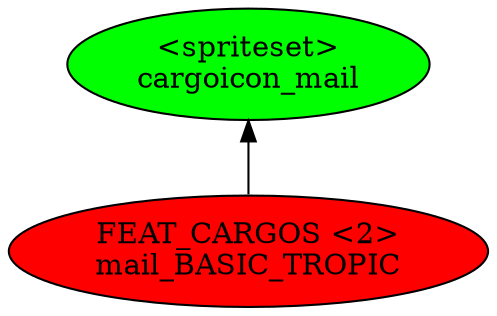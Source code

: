 digraph {
rankdir="BT"
cargoicon_mail [fillcolor=green style="filled" label="<spriteset>\ncargoicon_mail"]
mail_BASIC_TROPIC [fillcolor=red style="filled" label="FEAT_CARGOS <2>\nmail_BASIC_TROPIC"]
mail_BASIC_TROPIC->cargoicon_mail
}
